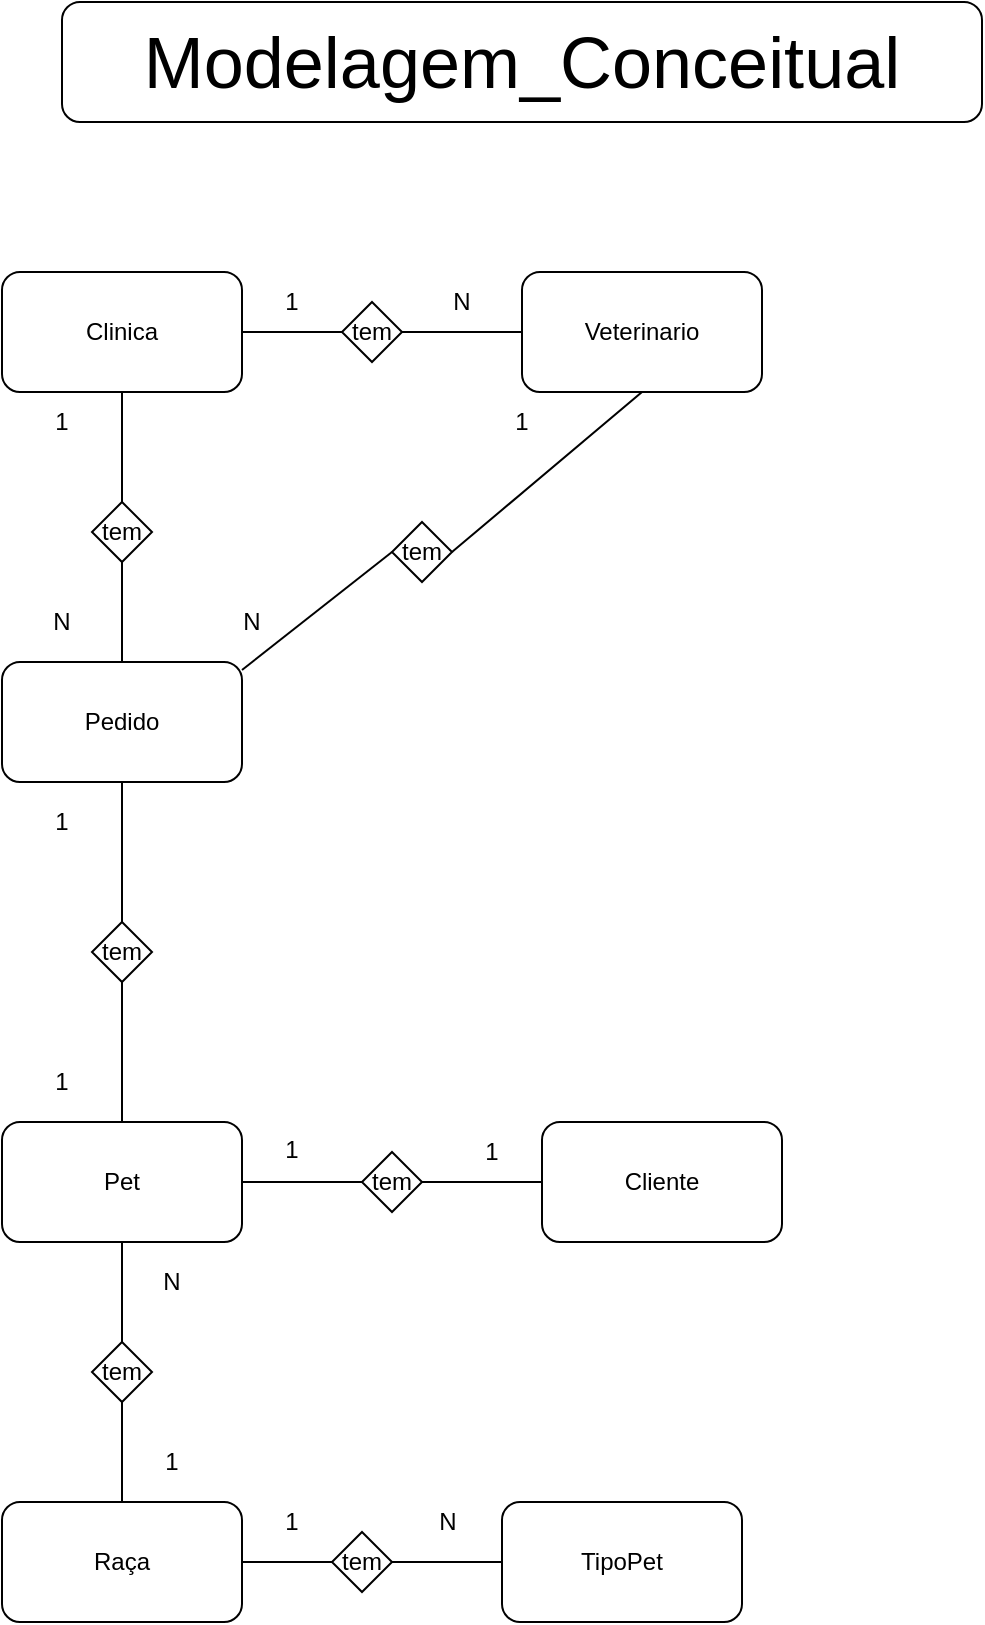 <mxfile version="11.0.7" type="device"><diagram id="msakjokLFXCM3EdJgNGU" name="Page-1"><mxGraphModel dx="1525" dy="655" grid="1" gridSize="10" guides="1" tooltips="1" connect="1" arrows="1" fold="1" page="1" pageScale="1" pageWidth="827" pageHeight="1169" math="0" shadow="0"><root><mxCell id="0"/><mxCell id="1" parent="0"/><mxCell id="K-KlmSnST6W65XRva8_t-2" value="&lt;font style=&quot;font-size: 36px&quot;&gt;Modelagem_Conceitual&lt;/font&gt;" style="rounded=1;whiteSpace=wrap;html=1;" vertex="1" parent="1"><mxGeometry x="-140" y="20" width="460" height="60" as="geometry"/></mxCell><mxCell id="K-KlmSnST6W65XRva8_t-4" value="Clinica" style="rounded=1;whiteSpace=wrap;html=1;" vertex="1" parent="1"><mxGeometry x="-170" y="155" width="120" height="60" as="geometry"/></mxCell><mxCell id="K-KlmSnST6W65XRva8_t-5" value="Veterinario" style="rounded=1;whiteSpace=wrap;html=1;" vertex="1" parent="1"><mxGeometry x="90" y="155" width="120" height="60" as="geometry"/></mxCell><mxCell id="K-KlmSnST6W65XRva8_t-6" value="tem" style="rhombus;whiteSpace=wrap;html=1;" vertex="1" parent="1"><mxGeometry y="170" width="30" height="30" as="geometry"/></mxCell><mxCell id="K-KlmSnST6W65XRva8_t-7" value="" style="endArrow=none;html=1;entryX=0;entryY=0.5;entryDx=0;entryDy=0;exitX=1;exitY=0.5;exitDx=0;exitDy=0;" edge="1" parent="1" source="K-KlmSnST6W65XRva8_t-4" target="K-KlmSnST6W65XRva8_t-6"><mxGeometry width="50" height="50" relative="1" as="geometry"><mxPoint x="-170" y="290" as="sourcePoint"/><mxPoint x="-120" y="240" as="targetPoint"/></mxGeometry></mxCell><mxCell id="K-KlmSnST6W65XRva8_t-8" value="" style="endArrow=none;html=1;entryX=0;entryY=0.5;entryDx=0;entryDy=0;exitX=1;exitY=0.5;exitDx=0;exitDy=0;" edge="1" parent="1" source="K-KlmSnST6W65XRva8_t-6" target="K-KlmSnST6W65XRva8_t-5"><mxGeometry width="50" height="50" relative="1" as="geometry"><mxPoint x="-170" y="290" as="sourcePoint"/><mxPoint x="-120" y="240" as="targetPoint"/></mxGeometry></mxCell><mxCell id="K-KlmSnST6W65XRva8_t-9" value="N" style="text;html=1;strokeColor=none;fillColor=none;align=center;verticalAlign=middle;whiteSpace=wrap;rounded=0;" vertex="1" parent="1"><mxGeometry x="40" y="160" width="40" height="20" as="geometry"/></mxCell><mxCell id="K-KlmSnST6W65XRva8_t-10" value="1" style="text;html=1;strokeColor=none;fillColor=none;align=center;verticalAlign=middle;whiteSpace=wrap;rounded=0;" vertex="1" parent="1"><mxGeometry x="-45" y="160" width="40" height="20" as="geometry"/></mxCell><mxCell id="K-KlmSnST6W65XRva8_t-11" value="Pedido" style="rounded=1;whiteSpace=wrap;html=1;" vertex="1" parent="1"><mxGeometry x="-170" y="350" width="120" height="60" as="geometry"/></mxCell><mxCell id="K-KlmSnST6W65XRva8_t-15" value="tem" style="rhombus;whiteSpace=wrap;html=1;" vertex="1" parent="1"><mxGeometry x="-125" y="270" width="30" height="30" as="geometry"/></mxCell><mxCell id="K-KlmSnST6W65XRva8_t-16" value="" style="endArrow=none;html=1;entryX=0.5;entryY=1;entryDx=0;entryDy=0;exitX=0.5;exitY=0;exitDx=0;exitDy=0;" edge="1" parent="1" source="K-KlmSnST6W65XRva8_t-15" target="K-KlmSnST6W65XRva8_t-4"><mxGeometry width="50" height="50" relative="1" as="geometry"><mxPoint x="-170" y="480" as="sourcePoint"/><mxPoint x="-120" y="430" as="targetPoint"/></mxGeometry></mxCell><mxCell id="K-KlmSnST6W65XRva8_t-17" value="" style="endArrow=none;html=1;entryX=0.5;entryY=1;entryDx=0;entryDy=0;exitX=0.5;exitY=0;exitDx=0;exitDy=0;" edge="1" parent="1" source="K-KlmSnST6W65XRva8_t-11" target="K-KlmSnST6W65XRva8_t-15"><mxGeometry width="50" height="50" relative="1" as="geometry"><mxPoint x="-170" y="480" as="sourcePoint"/><mxPoint x="-120" y="430" as="targetPoint"/></mxGeometry></mxCell><mxCell id="K-KlmSnST6W65XRva8_t-19" value="1" style="text;html=1;strokeColor=none;fillColor=none;align=center;verticalAlign=middle;whiteSpace=wrap;rounded=0;" vertex="1" parent="1"><mxGeometry x="-160" y="220" width="40" height="20" as="geometry"/></mxCell><mxCell id="K-KlmSnST6W65XRva8_t-20" value="N" style="text;html=1;strokeColor=none;fillColor=none;align=center;verticalAlign=middle;whiteSpace=wrap;rounded=0;" vertex="1" parent="1"><mxGeometry x="-160" y="320" width="40" height="20" as="geometry"/></mxCell><mxCell id="K-KlmSnST6W65XRva8_t-21" value="tem" style="rhombus;whiteSpace=wrap;html=1;" vertex="1" parent="1"><mxGeometry x="25" y="280" width="30" height="30" as="geometry"/></mxCell><mxCell id="K-KlmSnST6W65XRva8_t-22" value="" style="endArrow=none;html=1;exitX=1;exitY=0.067;exitDx=0;exitDy=0;exitPerimeter=0;entryX=0;entryY=0.5;entryDx=0;entryDy=0;" edge="1" parent="1" source="K-KlmSnST6W65XRva8_t-11" target="K-KlmSnST6W65XRva8_t-21"><mxGeometry width="50" height="50" relative="1" as="geometry"><mxPoint x="-170" y="480" as="sourcePoint"/><mxPoint x="20" y="295" as="targetPoint"/></mxGeometry></mxCell><mxCell id="K-KlmSnST6W65XRva8_t-23" value="" style="endArrow=none;html=1;entryX=0.5;entryY=1;entryDx=0;entryDy=0;exitX=1;exitY=0.5;exitDx=0;exitDy=0;" edge="1" parent="1" source="K-KlmSnST6W65XRva8_t-21" target="K-KlmSnST6W65XRva8_t-5"><mxGeometry width="50" height="50" relative="1" as="geometry"><mxPoint x="50" y="295" as="sourcePoint"/><mxPoint x="-120" y="430" as="targetPoint"/></mxGeometry></mxCell><mxCell id="K-KlmSnST6W65XRva8_t-24" value="N" style="text;html=1;strokeColor=none;fillColor=none;align=center;verticalAlign=middle;whiteSpace=wrap;rounded=0;" vertex="1" parent="1"><mxGeometry x="-65" y="320" width="40" height="20" as="geometry"/></mxCell><mxCell id="K-KlmSnST6W65XRva8_t-25" value="1" style="text;html=1;strokeColor=none;fillColor=none;align=center;verticalAlign=middle;whiteSpace=wrap;rounded=0;" vertex="1" parent="1"><mxGeometry x="70" y="220" width="40" height="20" as="geometry"/></mxCell><mxCell id="K-KlmSnST6W65XRva8_t-26" value="Pet" style="rounded=1;whiteSpace=wrap;html=1;" vertex="1" parent="1"><mxGeometry x="-170" y="580" width="120" height="60" as="geometry"/></mxCell><mxCell id="K-KlmSnST6W65XRva8_t-27" value="tem" style="rhombus;whiteSpace=wrap;html=1;" vertex="1" parent="1"><mxGeometry x="-125" y="480" width="30" height="30" as="geometry"/></mxCell><mxCell id="K-KlmSnST6W65XRva8_t-28" value="" style="endArrow=none;html=1;entryX=0.5;entryY=1;entryDx=0;entryDy=0;exitX=0.5;exitY=0;exitDx=0;exitDy=0;" edge="1" parent="1" source="K-KlmSnST6W65XRva8_t-27" target="K-KlmSnST6W65XRva8_t-11"><mxGeometry width="50" height="50" relative="1" as="geometry"><mxPoint x="-180" y="690" as="sourcePoint"/><mxPoint x="-130" y="640" as="targetPoint"/></mxGeometry></mxCell><mxCell id="K-KlmSnST6W65XRva8_t-29" value="" style="endArrow=none;html=1;entryX=0.5;entryY=1;entryDx=0;entryDy=0;exitX=0.5;exitY=0;exitDx=0;exitDy=0;" edge="1" parent="1" source="K-KlmSnST6W65XRva8_t-26" target="K-KlmSnST6W65XRva8_t-27"><mxGeometry width="50" height="50" relative="1" as="geometry"><mxPoint x="-180" y="690" as="sourcePoint"/><mxPoint x="-130" y="640" as="targetPoint"/></mxGeometry></mxCell><mxCell id="K-KlmSnST6W65XRva8_t-30" value="1" style="text;html=1;strokeColor=none;fillColor=none;align=center;verticalAlign=middle;whiteSpace=wrap;rounded=0;" vertex="1" parent="1"><mxGeometry x="-160" y="420" width="40" height="20" as="geometry"/></mxCell><mxCell id="K-KlmSnST6W65XRva8_t-31" value="1" style="text;html=1;strokeColor=none;fillColor=none;align=center;verticalAlign=middle;whiteSpace=wrap;rounded=0;" vertex="1" parent="1"><mxGeometry x="-160" y="550" width="40" height="20" as="geometry"/></mxCell><mxCell id="K-KlmSnST6W65XRva8_t-32" value="Cliente" style="rounded=1;whiteSpace=wrap;html=1;" vertex="1" parent="1"><mxGeometry x="100" y="580" width="120" height="60" as="geometry"/></mxCell><mxCell id="K-KlmSnST6W65XRva8_t-33" value="tem" style="rhombus;whiteSpace=wrap;html=1;" vertex="1" parent="1"><mxGeometry x="10" y="595" width="30" height="30" as="geometry"/></mxCell><mxCell id="K-KlmSnST6W65XRva8_t-34" value="" style="endArrow=none;html=1;entryX=0;entryY=0.5;entryDx=0;entryDy=0;exitX=1;exitY=0.5;exitDx=0;exitDy=0;" edge="1" parent="1" source="K-KlmSnST6W65XRva8_t-26" target="K-KlmSnST6W65XRva8_t-33"><mxGeometry width="50" height="50" relative="1" as="geometry"><mxPoint x="-170" y="710" as="sourcePoint"/><mxPoint x="-120" y="660" as="targetPoint"/></mxGeometry></mxCell><mxCell id="K-KlmSnST6W65XRva8_t-35" value="" style="endArrow=none;html=1;entryX=0;entryY=0.5;entryDx=0;entryDy=0;exitX=1;exitY=0.5;exitDx=0;exitDy=0;" edge="1" parent="1" source="K-KlmSnST6W65XRva8_t-33" target="K-KlmSnST6W65XRva8_t-32"><mxGeometry width="50" height="50" relative="1" as="geometry"><mxPoint x="-170" y="710" as="sourcePoint"/><mxPoint x="-120" y="660" as="targetPoint"/></mxGeometry></mxCell><mxCell id="K-KlmSnST6W65XRva8_t-40" value="1" style="text;html=1;strokeColor=none;fillColor=none;align=center;verticalAlign=middle;whiteSpace=wrap;rounded=0;" vertex="1" parent="1"><mxGeometry x="-45" y="584" width="40" height="20" as="geometry"/></mxCell><mxCell id="K-KlmSnST6W65XRva8_t-41" value="1" style="text;html=1;strokeColor=none;fillColor=none;align=center;verticalAlign=middle;whiteSpace=wrap;rounded=0;" vertex="1" parent="1"><mxGeometry x="55" y="585" width="40" height="20" as="geometry"/></mxCell><mxCell id="K-KlmSnST6W65XRva8_t-42" value="Raça" style="rounded=1;whiteSpace=wrap;html=1;" vertex="1" parent="1"><mxGeometry x="-170" y="770" width="120" height="60" as="geometry"/></mxCell><mxCell id="K-KlmSnST6W65XRva8_t-43" value="tem" style="rhombus;whiteSpace=wrap;html=1;" vertex="1" parent="1"><mxGeometry x="-125" y="690" width="30" height="30" as="geometry"/></mxCell><mxCell id="K-KlmSnST6W65XRva8_t-44" value="" style="endArrow=none;html=1;entryX=0.5;entryY=1;entryDx=0;entryDy=0;exitX=0.5;exitY=0;exitDx=0;exitDy=0;" edge="1" parent="1" source="K-KlmSnST6W65XRva8_t-43" target="K-KlmSnST6W65XRva8_t-26"><mxGeometry width="50" height="50" relative="1" as="geometry"><mxPoint x="-170" y="900" as="sourcePoint"/><mxPoint x="-120" y="850" as="targetPoint"/></mxGeometry></mxCell><mxCell id="K-KlmSnST6W65XRva8_t-45" value="" style="endArrow=none;html=1;entryX=0.5;entryY=1;entryDx=0;entryDy=0;exitX=0.5;exitY=0;exitDx=0;exitDy=0;" edge="1" parent="1" source="K-KlmSnST6W65XRva8_t-42" target="K-KlmSnST6W65XRva8_t-43"><mxGeometry width="50" height="50" relative="1" as="geometry"><mxPoint x="-170" y="900" as="sourcePoint"/><mxPoint x="-120" y="850" as="targetPoint"/></mxGeometry></mxCell><mxCell id="K-KlmSnST6W65XRva8_t-46" value="1" style="text;html=1;strokeColor=none;fillColor=none;align=center;verticalAlign=middle;whiteSpace=wrap;rounded=0;" vertex="1" parent="1"><mxGeometry x="-105" y="740" width="40" height="20" as="geometry"/></mxCell><mxCell id="K-KlmSnST6W65XRva8_t-47" value="N" style="text;html=1;strokeColor=none;fillColor=none;align=center;verticalAlign=middle;whiteSpace=wrap;rounded=0;" vertex="1" parent="1"><mxGeometry x="-105" y="650" width="40" height="20" as="geometry"/></mxCell><mxCell id="K-KlmSnST6W65XRva8_t-48" value="TipoPet" style="rounded=1;whiteSpace=wrap;html=1;" vertex="1" parent="1"><mxGeometry x="80" y="770" width="120" height="60" as="geometry"/></mxCell><mxCell id="K-KlmSnST6W65XRva8_t-49" value="tem" style="rhombus;whiteSpace=wrap;html=1;" vertex="1" parent="1"><mxGeometry x="-5" y="785" width="30" height="30" as="geometry"/></mxCell><mxCell id="K-KlmSnST6W65XRva8_t-50" value="" style="endArrow=none;html=1;entryX=0;entryY=0.5;entryDx=0;entryDy=0;exitX=1;exitY=0.5;exitDx=0;exitDy=0;" edge="1" parent="1" source="K-KlmSnST6W65XRva8_t-42" target="K-KlmSnST6W65XRva8_t-49"><mxGeometry width="50" height="50" relative="1" as="geometry"><mxPoint x="-170" y="900" as="sourcePoint"/><mxPoint x="-120" y="850" as="targetPoint"/></mxGeometry></mxCell><mxCell id="K-KlmSnST6W65XRva8_t-51" value="" style="endArrow=none;html=1;entryX=0;entryY=0.5;entryDx=0;entryDy=0;exitX=1;exitY=0.5;exitDx=0;exitDy=0;" edge="1" parent="1" source="K-KlmSnST6W65XRva8_t-49" target="K-KlmSnST6W65XRva8_t-48"><mxGeometry width="50" height="50" relative="1" as="geometry"><mxPoint x="-170" y="900" as="sourcePoint"/><mxPoint x="-120" y="850" as="targetPoint"/></mxGeometry></mxCell><mxCell id="K-KlmSnST6W65XRva8_t-52" value="N" style="text;html=1;strokeColor=none;fillColor=none;align=center;verticalAlign=middle;whiteSpace=wrap;rounded=0;" vertex="1" parent="1"><mxGeometry x="32.5" y="770" width="40" height="20" as="geometry"/></mxCell><mxCell id="K-KlmSnST6W65XRva8_t-53" value="1" style="text;html=1;strokeColor=none;fillColor=none;align=center;verticalAlign=middle;whiteSpace=wrap;rounded=0;" vertex="1" parent="1"><mxGeometry x="-45" y="770" width="40" height="20" as="geometry"/></mxCell></root></mxGraphModel></diagram><diagram id="LY_jpZV77pRwkITL4rpn" name="Page-2"><mxGraphModel dx="1674" dy="796" grid="1" gridSize="10" guides="1" tooltips="1" connect="1" arrows="1" fold="1" page="1" pageScale="1" pageWidth="827" pageHeight="1169" math="0" shadow="0"><root><mxCell id="iKxvsS5sN6qhoklYNSQN-0"/><mxCell id="iKxvsS5sN6qhoklYNSQN-1" parent="iKxvsS5sN6qhoklYNSQN-0"/><mxCell id="iKxvsS5sN6qhoklYNSQN-2" value="&lt;font style=&quot;font-size: 36px&quot;&gt;Modelagem_Lógico&lt;/font&gt;" style="rounded=1;whiteSpace=wrap;html=1;" vertex="1" parent="iKxvsS5sN6qhoklYNSQN-1"><mxGeometry x="-47" y="20" width="460" height="60" as="geometry"/></mxCell><mxCell id="iKxvsS5sN6qhoklYNSQN-3" value="Clinica" style="swimlane;fontStyle=0;childLayout=stackLayout;horizontal=1;startSize=26;fillColor=#e0e0e0;horizontalStack=0;resizeParent=1;resizeParentMax=0;resizeLast=0;collapsible=1;marginBottom=0;swimlaneFillColor=#ffffff;align=center;fontSize=14;" vertex="1" parent="iKxvsS5sN6qhoklYNSQN-1"><mxGeometry x="640" y="325" width="160" height="118" as="geometry"/></mxCell><mxCell id="iKxvsS5sN6qhoklYNSQN-4" value="idClinica : int" style="shape=partialRectangle;top=0;left=0;right=0;bottom=1;align=left;verticalAlign=middle;fillColor=none;spacingLeft=34;spacingRight=4;overflow=hidden;rotatable=0;points=[[0,0.5],[1,0.5]];portConstraint=eastwest;dropTarget=0;fontStyle=5;fontSize=12;" vertex="1" parent="iKxvsS5sN6qhoklYNSQN-3"><mxGeometry y="26" width="160" height="30" as="geometry"/></mxCell><mxCell id="iKxvsS5sN6qhoklYNSQN-5" value="PK" style="shape=partialRectangle;top=0;left=0;bottom=0;fillColor=none;align=left;verticalAlign=middle;spacingLeft=4;spacingRight=4;overflow=hidden;rotatable=0;points=[];portConstraint=eastwest;part=1;fontSize=12;" vertex="1" connectable="0" parent="iKxvsS5sN6qhoklYNSQN-4"><mxGeometry width="30" height="30" as="geometry"/></mxCell><mxCell id="iKxvsS5sN6qhoklYNSQN-6" value="Endereço : str" style="shape=partialRectangle;top=0;left=0;right=0;bottom=0;align=left;verticalAlign=top;fillColor=none;spacingLeft=34;spacingRight=4;overflow=hidden;rotatable=0;points=[[0,0.5],[1,0.5]];portConstraint=eastwest;dropTarget=0;fontSize=12;" vertex="1" parent="iKxvsS5sN6qhoklYNSQN-3"><mxGeometry y="56" width="160" height="26" as="geometry"/></mxCell><mxCell id="iKxvsS5sN6qhoklYNSQN-7" value="" style="shape=partialRectangle;top=0;left=0;bottom=0;fillColor=none;align=left;verticalAlign=top;spacingLeft=4;spacingRight=4;overflow=hidden;rotatable=0;points=[];portConstraint=eastwest;part=1;fontSize=12;" vertex="1" connectable="0" parent="iKxvsS5sN6qhoklYNSQN-6"><mxGeometry width="30" height="26" as="geometry"/></mxCell><mxCell id="iKxvsS5sN6qhoklYNSQN-8" value="nome : str" style="shape=partialRectangle;top=0;left=0;right=0;bottom=0;align=left;verticalAlign=top;fillColor=none;spacingLeft=34;spacingRight=4;overflow=hidden;rotatable=0;points=[[0,0.5],[1,0.5]];portConstraint=eastwest;dropTarget=0;fontSize=12;" vertex="1" parent="iKxvsS5sN6qhoklYNSQN-3"><mxGeometry y="82" width="160" height="26" as="geometry"/></mxCell><mxCell id="iKxvsS5sN6qhoklYNSQN-9" value="" style="shape=partialRectangle;top=0;left=0;bottom=0;fillColor=none;align=left;verticalAlign=top;spacingLeft=4;spacingRight=4;overflow=hidden;rotatable=0;points=[];portConstraint=eastwest;part=1;fontSize=12;" vertex="1" connectable="0" parent="iKxvsS5sN6qhoklYNSQN-8"><mxGeometry width="30" height="26" as="geometry"/></mxCell><mxCell id="iKxvsS5sN6qhoklYNSQN-12" value="" style="shape=partialRectangle;top=0;left=0;right=0;bottom=0;align=left;verticalAlign=top;fillColor=none;spacingLeft=34;spacingRight=4;overflow=hidden;rotatable=0;points=[[0,0.5],[1,0.5]];portConstraint=eastwest;dropTarget=0;fontSize=12;" vertex="1" parent="iKxvsS5sN6qhoklYNSQN-3"><mxGeometry y="108" width="160" height="10" as="geometry"/></mxCell><mxCell id="iKxvsS5sN6qhoklYNSQN-13" value="" style="shape=partialRectangle;top=0;left=0;bottom=0;fillColor=none;align=left;verticalAlign=top;spacingLeft=4;spacingRight=4;overflow=hidden;rotatable=0;points=[];portConstraint=eastwest;part=1;fontSize=12;" vertex="1" connectable="0" parent="iKxvsS5sN6qhoklYNSQN-12"><mxGeometry width="30" height="10" as="geometry"/></mxCell><mxCell id="iKxvsS5sN6qhoklYNSQN-14" value="Pet" style="swimlane;fontStyle=0;childLayout=stackLayout;horizontal=1;startSize=26;fillColor=#e0e0e0;horizontalStack=0;resizeParent=1;resizeParentMax=0;resizeLast=0;collapsible=1;marginBottom=0;swimlaneFillColor=#ffffff;align=center;fontSize=14;" vertex="1" parent="iKxvsS5sN6qhoklYNSQN-1"><mxGeometry x="180" y="165" width="160" height="160" as="geometry"/></mxCell><mxCell id="iKxvsS5sN6qhoklYNSQN-15" value="idPet : int" style="shape=partialRectangle;top=0;left=0;right=0;bottom=1;align=left;verticalAlign=middle;fillColor=none;spacingLeft=34;spacingRight=4;overflow=hidden;rotatable=0;points=[[0,0.5],[1,0.5]];portConstraint=eastwest;dropTarget=0;fontStyle=5;fontSize=12;" vertex="1" parent="iKxvsS5sN6qhoklYNSQN-14"><mxGeometry y="26" width="160" height="30" as="geometry"/></mxCell><mxCell id="iKxvsS5sN6qhoklYNSQN-16" value="PK" style="shape=partialRectangle;top=0;left=0;bottom=0;fillColor=none;align=left;verticalAlign=middle;spacingLeft=4;spacingRight=4;overflow=hidden;rotatable=0;points=[];portConstraint=eastwest;part=1;fontSize=12;" vertex="1" connectable="0" parent="iKxvsS5sN6qhoklYNSQN-15"><mxGeometry width="30" height="30" as="geometry"/></mxCell><mxCell id="iKxvsS5sN6qhoklYNSQN-17" value="idRaça : int" style="shape=partialRectangle;top=0;left=0;right=0;bottom=0;align=left;verticalAlign=top;fillColor=none;spacingLeft=34;spacingRight=4;overflow=hidden;rotatable=0;points=[[0,0.5],[1,0.5]];portConstraint=eastwest;dropTarget=0;fontSize=12;" vertex="1" parent="iKxvsS5sN6qhoklYNSQN-14"><mxGeometry y="56" width="160" height="26" as="geometry"/></mxCell><mxCell id="iKxvsS5sN6qhoklYNSQN-18" value="FK" style="shape=partialRectangle;top=0;left=0;bottom=0;fillColor=none;align=left;verticalAlign=top;spacingLeft=4;spacingRight=4;overflow=hidden;rotatable=0;points=[];portConstraint=eastwest;part=1;fontSize=12;" vertex="1" connectable="0" parent="iKxvsS5sN6qhoklYNSQN-17"><mxGeometry width="30" height="26" as="geometry"/></mxCell><mxCell id="iKxvsS5sN6qhoklYNSQN-19" value="idCliente : int" style="shape=partialRectangle;top=0;left=0;right=0;bottom=0;align=left;verticalAlign=top;fillColor=none;spacingLeft=34;spacingRight=4;overflow=hidden;rotatable=0;points=[[0,0.5],[1,0.5]];portConstraint=eastwest;dropTarget=0;fontSize=12;" vertex="1" parent="iKxvsS5sN6qhoklYNSQN-14"><mxGeometry y="82" width="160" height="26" as="geometry"/></mxCell><mxCell id="iKxvsS5sN6qhoklYNSQN-20" value="FK" style="shape=partialRectangle;top=0;left=0;bottom=0;fillColor=none;align=left;verticalAlign=top;spacingLeft=4;spacingRight=4;overflow=hidden;rotatable=0;points=[];portConstraint=eastwest;part=1;fontSize=12;" vertex="1" connectable="0" parent="iKxvsS5sN6qhoklYNSQN-19"><mxGeometry width="30" height="26" as="geometry"/></mxCell><mxCell id="iKxvsS5sN6qhoklYNSQN-21" value="nome : str" style="shape=partialRectangle;top=0;left=0;right=0;bottom=0;align=left;verticalAlign=top;fillColor=none;spacingLeft=34;spacingRight=4;overflow=hidden;rotatable=0;points=[[0,0.5],[1,0.5]];portConstraint=eastwest;dropTarget=0;fontSize=12;" vertex="1" parent="iKxvsS5sN6qhoklYNSQN-14"><mxGeometry y="108" width="160" height="26" as="geometry"/></mxCell><mxCell id="iKxvsS5sN6qhoklYNSQN-22" value="" style="shape=partialRectangle;top=0;left=0;bottom=0;fillColor=none;align=left;verticalAlign=top;spacingLeft=4;spacingRight=4;overflow=hidden;rotatable=0;points=[];portConstraint=eastwest;part=1;fontSize=12;" vertex="1" connectable="0" parent="iKxvsS5sN6qhoklYNSQN-21"><mxGeometry width="30" height="26" as="geometry"/></mxCell><mxCell id="iKxvsS5sN6qhoklYNSQN-25" value="dataNascimento : date" style="shape=partialRectangle;top=0;left=0;right=0;bottom=0;align=left;verticalAlign=top;fillColor=none;spacingLeft=34;spacingRight=4;overflow=hidden;rotatable=0;points=[[0,0.5],[1,0.5]];portConstraint=eastwest;dropTarget=0;fontSize=12;" vertex="1" parent="iKxvsS5sN6qhoklYNSQN-14"><mxGeometry y="134" width="160" height="26" as="geometry"/></mxCell><mxCell id="iKxvsS5sN6qhoklYNSQN-26" value="" style="shape=partialRectangle;top=0;left=0;bottom=0;fillColor=none;align=left;verticalAlign=top;spacingLeft=4;spacingRight=4;overflow=hidden;rotatable=0;points=[];portConstraint=eastwest;part=1;fontSize=12;" vertex="1" connectable="0" parent="iKxvsS5sN6qhoklYNSQN-25"><mxGeometry width="30" height="26" as="geometry"/></mxCell><mxCell id="iKxvsS5sN6qhoklYNSQN-42" value="tipoPet" style="swimlane;fontStyle=0;childLayout=stackLayout;horizontal=1;startSize=26;fillColor=#e0e0e0;horizontalStack=0;resizeParent=1;resizeParentMax=0;resizeLast=0;collapsible=1;marginBottom=0;swimlaneFillColor=#ffffff;align=center;fontSize=14;" vertex="1" parent="iKxvsS5sN6qhoklYNSQN-1"><mxGeometry x="-1" y="561" width="160" height="92" as="geometry"/></mxCell><mxCell id="iKxvsS5sN6qhoklYNSQN-43" value="idTipoPet : int" style="shape=partialRectangle;top=0;left=0;right=0;bottom=1;align=left;verticalAlign=middle;fillColor=none;spacingLeft=34;spacingRight=4;overflow=hidden;rotatable=0;points=[[0,0.5],[1,0.5]];portConstraint=eastwest;dropTarget=0;fontStyle=5;fontSize=12;" vertex="1" parent="iKxvsS5sN6qhoklYNSQN-42"><mxGeometry y="26" width="160" height="30" as="geometry"/></mxCell><mxCell id="iKxvsS5sN6qhoklYNSQN-44" value="PK" style="shape=partialRectangle;top=0;left=0;bottom=0;fillColor=none;align=left;verticalAlign=middle;spacingLeft=4;spacingRight=4;overflow=hidden;rotatable=0;points=[];portConstraint=eastwest;part=1;fontSize=12;" vertex="1" connectable="0" parent="iKxvsS5sN6qhoklYNSQN-43"><mxGeometry width="30" height="30" as="geometry"/></mxCell><mxCell id="iKxvsS5sN6qhoklYNSQN-45" value="tipoPet : str" style="shape=partialRectangle;top=0;left=0;right=0;bottom=0;align=left;verticalAlign=top;fillColor=none;spacingLeft=34;spacingRight=4;overflow=hidden;rotatable=0;points=[[0,0.5],[1,0.5]];portConstraint=eastwest;dropTarget=0;fontSize=12;" vertex="1" parent="iKxvsS5sN6qhoklYNSQN-42"><mxGeometry y="56" width="160" height="26" as="geometry"/></mxCell><mxCell id="iKxvsS5sN6qhoklYNSQN-46" value="" style="shape=partialRectangle;top=0;left=0;bottom=0;fillColor=none;align=left;verticalAlign=top;spacingLeft=4;spacingRight=4;overflow=hidden;rotatable=0;points=[];portConstraint=eastwest;part=1;fontSize=12;" vertex="1" connectable="0" parent="iKxvsS5sN6qhoklYNSQN-45"><mxGeometry width="30" height="26" as="geometry"/></mxCell><mxCell id="iKxvsS5sN6qhoklYNSQN-51" value="" style="shape=partialRectangle;top=0;left=0;right=0;bottom=0;align=left;verticalAlign=top;fillColor=none;spacingLeft=34;spacingRight=4;overflow=hidden;rotatable=0;points=[[0,0.5],[1,0.5]];portConstraint=eastwest;dropTarget=0;fontSize=12;" vertex="1" parent="iKxvsS5sN6qhoklYNSQN-42"><mxGeometry y="82" width="160" height="10" as="geometry"/></mxCell><mxCell id="iKxvsS5sN6qhoklYNSQN-52" value="" style="shape=partialRectangle;top=0;left=0;bottom=0;fillColor=none;align=left;verticalAlign=top;spacingLeft=4;spacingRight=4;overflow=hidden;rotatable=0;points=[];portConstraint=eastwest;part=1;fontSize=12;" vertex="1" connectable="0" parent="iKxvsS5sN6qhoklYNSQN-51"><mxGeometry width="30" height="10" as="geometry"/></mxCell><mxCell id="G1aSbSWMhD-4onddrqt2-0" value="Raça" style="swimlane;fontStyle=0;childLayout=stackLayout;horizontal=1;startSize=26;fillColor=#e0e0e0;horizontalStack=0;resizeParent=1;resizeParentMax=0;resizeLast=0;collapsible=1;marginBottom=0;swimlaneFillColor=#ffffff;align=center;fontSize=14;" vertex="1" parent="iKxvsS5sN6qhoklYNSQN-1"><mxGeometry x="-60" y="124" width="160" height="118" as="geometry"/></mxCell><mxCell id="G1aSbSWMhD-4onddrqt2-1" value="idRaça : int" style="shape=partialRectangle;top=0;left=0;right=0;bottom=1;align=left;verticalAlign=middle;fillColor=none;spacingLeft=34;spacingRight=4;overflow=hidden;rotatable=0;points=[[0,0.5],[1,0.5]];portConstraint=eastwest;dropTarget=0;fontStyle=5;fontSize=12;" vertex="1" parent="G1aSbSWMhD-4onddrqt2-0"><mxGeometry y="26" width="160" height="30" as="geometry"/></mxCell><mxCell id="G1aSbSWMhD-4onddrqt2-2" value="PK" style="shape=partialRectangle;top=0;left=0;bottom=0;fillColor=none;align=left;verticalAlign=middle;spacingLeft=4;spacingRight=4;overflow=hidden;rotatable=0;points=[];portConstraint=eastwest;part=1;fontSize=12;" vertex="1" connectable="0" parent="G1aSbSWMhD-4onddrqt2-1"><mxGeometry width="30" height="30" as="geometry"/></mxCell><mxCell id="G1aSbSWMhD-4onddrqt2-3" value="nome : str" style="shape=partialRectangle;top=0;left=0;right=0;bottom=0;align=left;verticalAlign=top;fillColor=none;spacingLeft=34;spacingRight=4;overflow=hidden;rotatable=0;points=[[0,0.5],[1,0.5]];portConstraint=eastwest;dropTarget=0;fontSize=12;" vertex="1" parent="G1aSbSWMhD-4onddrqt2-0"><mxGeometry y="56" width="160" height="26" as="geometry"/></mxCell><mxCell id="G1aSbSWMhD-4onddrqt2-4" value="" style="shape=partialRectangle;top=0;left=0;bottom=0;fillColor=none;align=left;verticalAlign=top;spacingLeft=4;spacingRight=4;overflow=hidden;rotatable=0;points=[];portConstraint=eastwest;part=1;fontSize=12;" vertex="1" connectable="0" parent="G1aSbSWMhD-4onddrqt2-3"><mxGeometry width="30" height="26" as="geometry"/></mxCell><mxCell id="G1aSbSWMhD-4onddrqt2-5" value="IdTipoPet : int" style="shape=partialRectangle;top=0;left=0;right=0;bottom=0;align=left;verticalAlign=top;fillColor=none;spacingLeft=34;spacingRight=4;overflow=hidden;rotatable=0;points=[[0,0.5],[1,0.5]];portConstraint=eastwest;dropTarget=0;fontSize=12;" vertex="1" parent="G1aSbSWMhD-4onddrqt2-0"><mxGeometry y="82" width="160" height="26" as="geometry"/></mxCell><mxCell id="G1aSbSWMhD-4onddrqt2-6" value="FK" style="shape=partialRectangle;top=0;left=0;bottom=0;fillColor=none;align=left;verticalAlign=top;spacingLeft=4;spacingRight=4;overflow=hidden;rotatable=0;points=[];portConstraint=eastwest;part=1;fontSize=12;" vertex="1" connectable="0" parent="G1aSbSWMhD-4onddrqt2-5"><mxGeometry width="30" height="26" as="geometry"/></mxCell><mxCell id="G1aSbSWMhD-4onddrqt2-9" value="" style="shape=partialRectangle;top=0;left=0;right=0;bottom=0;align=left;verticalAlign=top;fillColor=none;spacingLeft=34;spacingRight=4;overflow=hidden;rotatable=0;points=[[0,0.5],[1,0.5]];portConstraint=eastwest;dropTarget=0;fontSize=12;" vertex="1" parent="G1aSbSWMhD-4onddrqt2-0"><mxGeometry y="108" width="160" height="10" as="geometry"/></mxCell><mxCell id="G1aSbSWMhD-4onddrqt2-10" value="" style="shape=partialRectangle;top=0;left=0;bottom=0;fillColor=none;align=left;verticalAlign=top;spacingLeft=4;spacingRight=4;overflow=hidden;rotatable=0;points=[];portConstraint=eastwest;part=1;fontSize=12;" vertex="1" connectable="0" parent="G1aSbSWMhD-4onddrqt2-9"><mxGeometry width="30" height="10" as="geometry"/></mxCell><mxCell id="anx6Ybvmob8gsgEajle1-0" value="" style="edgeStyle=entityRelationEdgeStyle;fontSize=12;html=1;endArrow=ERoneToMany;exitX=1;exitY=0.5;exitDx=0;exitDy=0;entryX=0;entryY=0.5;entryDx=0;entryDy=0;" edge="1" parent="iKxvsS5sN6qhoklYNSQN-1" source="G1aSbSWMhD-4onddrqt2-5" target="iKxvsS5sN6qhoklYNSQN-43"><mxGeometry width="100" height="100" relative="1" as="geometry"><mxPoint x="-50" y="520" as="sourcePoint"/><mxPoint x="50" y="420" as="targetPoint"/></mxGeometry></mxCell><mxCell id="eOd7KjFFPFlKLtjEiDD--0" value="" style="edgeStyle=entityRelationEdgeStyle;fontSize=12;html=1;endArrow=ERoneToMany;entryX=0;entryY=0.5;entryDx=0;entryDy=0;exitX=1;exitY=0.5;exitDx=0;exitDy=0;" edge="1" parent="iKxvsS5sN6qhoklYNSQN-1" source="G1aSbSWMhD-4onddrqt2-1" target="iKxvsS5sN6qhoklYNSQN-17"><mxGeometry width="100" height="100" relative="1" as="geometry"><mxPoint x="-50" y="640" as="sourcePoint"/><mxPoint x="50" y="540" as="targetPoint"/></mxGeometry></mxCell><mxCell id="ko7Lu__XpXwXb14svriU-0" value="Cliente" style="swimlane;fontStyle=0;childLayout=stackLayout;horizontal=1;startSize=26;fillColor=#e0e0e0;horizontalStack=0;resizeParent=1;resizeParentMax=0;resizeLast=0;collapsible=1;marginBottom=0;swimlaneFillColor=#ffffff;align=center;fontSize=14;" vertex="1" parent="iKxvsS5sN6qhoklYNSQN-1"><mxGeometry x="440" y="312" width="160" height="92" as="geometry"/></mxCell><mxCell id="ko7Lu__XpXwXb14svriU-1" value="idCliente : int" style="shape=partialRectangle;top=0;left=0;right=0;bottom=1;align=left;verticalAlign=middle;fillColor=none;spacingLeft=34;spacingRight=4;overflow=hidden;rotatable=0;points=[[0,0.5],[1,0.5]];portConstraint=eastwest;dropTarget=0;fontStyle=5;fontSize=12;" vertex="1" parent="ko7Lu__XpXwXb14svriU-0"><mxGeometry y="26" width="160" height="30" as="geometry"/></mxCell><mxCell id="ko7Lu__XpXwXb14svriU-2" value="PK" style="shape=partialRectangle;top=0;left=0;bottom=0;fillColor=none;align=left;verticalAlign=middle;spacingLeft=4;spacingRight=4;overflow=hidden;rotatable=0;points=[];portConstraint=eastwest;part=1;fontSize=12;" vertex="1" connectable="0" parent="ko7Lu__XpXwXb14svriU-1"><mxGeometry width="30" height="30" as="geometry"/></mxCell><mxCell id="ko7Lu__XpXwXb14svriU-3" value="nome : str" style="shape=partialRectangle;top=0;left=0;right=0;bottom=0;align=left;verticalAlign=top;fillColor=none;spacingLeft=34;spacingRight=4;overflow=hidden;rotatable=0;points=[[0,0.5],[1,0.5]];portConstraint=eastwest;dropTarget=0;fontSize=12;" vertex="1" parent="ko7Lu__XpXwXb14svriU-0"><mxGeometry y="56" width="160" height="26" as="geometry"/></mxCell><mxCell id="ko7Lu__XpXwXb14svriU-4" value="" style="shape=partialRectangle;top=0;left=0;bottom=0;fillColor=none;align=left;verticalAlign=top;spacingLeft=4;spacingRight=4;overflow=hidden;rotatable=0;points=[];portConstraint=eastwest;part=1;fontSize=12;" vertex="1" connectable="0" parent="ko7Lu__XpXwXb14svriU-3"><mxGeometry width="30" height="26" as="geometry"/></mxCell><mxCell id="ko7Lu__XpXwXb14svriU-9" value="" style="shape=partialRectangle;top=0;left=0;right=0;bottom=0;align=left;verticalAlign=top;fillColor=none;spacingLeft=34;spacingRight=4;overflow=hidden;rotatable=0;points=[[0,0.5],[1,0.5]];portConstraint=eastwest;dropTarget=0;fontSize=12;" vertex="1" parent="ko7Lu__XpXwXb14svriU-0"><mxGeometry y="82" width="160" height="10" as="geometry"/></mxCell><mxCell id="ko7Lu__XpXwXb14svriU-10" value="" style="shape=partialRectangle;top=0;left=0;bottom=0;fillColor=none;align=left;verticalAlign=top;spacingLeft=4;spacingRight=4;overflow=hidden;rotatable=0;points=[];portConstraint=eastwest;part=1;fontSize=12;" vertex="1" connectable="0" parent="ko7Lu__XpXwXb14svriU-9"><mxGeometry width="30" height="10" as="geometry"/></mxCell><mxCell id="KZV02iN0LggEXgrJlufB-0" value="" style="edgeStyle=entityRelationEdgeStyle;fontSize=12;html=1;endArrow=ERmandOne;startArrow=ERmandOne;entryX=0;entryY=0.5;entryDx=0;entryDy=0;exitX=1;exitY=0.5;exitDx=0;exitDy=0;" edge="1" parent="iKxvsS5sN6qhoklYNSQN-1" source="iKxvsS5sN6qhoklYNSQN-19" target="ko7Lu__XpXwXb14svriU-1"><mxGeometry width="100" height="100" relative="1" as="geometry"><mxPoint x="220" y="360" as="sourcePoint"/><mxPoint x="270" y="410" as="targetPoint"/></mxGeometry></mxCell><mxCell id="OaZPITAqJCspsxSk9iSa-0" value="Pedido" style="swimlane;fontStyle=0;childLayout=stackLayout;horizontal=1;startSize=26;fillColor=#e0e0e0;horizontalStack=0;resizeParent=1;resizeParentMax=0;resizeLast=0;collapsible=1;marginBottom=0;swimlaneFillColor=#ffffff;align=center;fontSize=14;" vertex="1" parent="iKxvsS5sN6qhoklYNSQN-1"><mxGeometry x="440" y="123" width="160" height="134" as="geometry"/></mxCell><mxCell id="OaZPITAqJCspsxSk9iSa-1" value="idPedido : int" style="shape=partialRectangle;top=0;left=0;right=0;bottom=1;align=left;verticalAlign=middle;fillColor=none;spacingLeft=34;spacingRight=4;overflow=hidden;rotatable=0;points=[[0,0.5],[1,0.5]];portConstraint=eastwest;dropTarget=0;fontStyle=5;fontSize=12;" vertex="1" parent="OaZPITAqJCspsxSk9iSa-0"><mxGeometry y="26" width="160" height="30" as="geometry"/></mxCell><mxCell id="OaZPITAqJCspsxSk9iSa-2" value="PK" style="shape=partialRectangle;top=0;left=0;bottom=0;fillColor=none;align=left;verticalAlign=middle;spacingLeft=4;spacingRight=4;overflow=hidden;rotatable=0;points=[];portConstraint=eastwest;part=1;fontSize=12;" vertex="1" connectable="0" parent="OaZPITAqJCspsxSk9iSa-1"><mxGeometry width="30" height="30" as="geometry"/></mxCell><mxCell id="OaZPITAqJCspsxSk9iSa-3" value="idClinica  : int" style="shape=partialRectangle;top=0;left=0;right=0;bottom=0;align=left;verticalAlign=top;fillColor=none;spacingLeft=34;spacingRight=4;overflow=hidden;rotatable=0;points=[[0,0.5],[1,0.5]];portConstraint=eastwest;dropTarget=0;fontSize=12;" vertex="1" parent="OaZPITAqJCspsxSk9iSa-0"><mxGeometry y="56" width="160" height="26" as="geometry"/></mxCell><mxCell id="OaZPITAqJCspsxSk9iSa-4" value="FK" style="shape=partialRectangle;top=0;left=0;bottom=0;fillColor=none;align=left;verticalAlign=top;spacingLeft=4;spacingRight=4;overflow=hidden;rotatable=0;points=[];portConstraint=eastwest;part=1;fontSize=12;" vertex="1" connectable="0" parent="OaZPITAqJCspsxSk9iSa-3"><mxGeometry width="30" height="26" as="geometry"/></mxCell><mxCell id="5YISY8baD741QjHtO7cg-2" value="idVeterinario  : int" style="shape=partialRectangle;top=0;left=0;right=0;bottom=0;align=left;verticalAlign=top;fillColor=none;spacingLeft=34;spacingRight=4;overflow=hidden;rotatable=0;points=[[0,0.5],[1,0.5]];portConstraint=eastwest;dropTarget=0;fontSize=12;" vertex="1" parent="OaZPITAqJCspsxSk9iSa-0"><mxGeometry y="82" width="160" height="26" as="geometry"/></mxCell><mxCell id="5YISY8baD741QjHtO7cg-3" value="FK" style="shape=partialRectangle;top=0;left=0;bottom=0;fillColor=none;align=left;verticalAlign=top;spacingLeft=4;spacingRight=4;overflow=hidden;rotatable=0;points=[];portConstraint=eastwest;part=1;fontSize=12;" vertex="1" connectable="0" parent="5YISY8baD741QjHtO7cg-2"><mxGeometry width="30" height="26" as="geometry"/></mxCell><mxCell id="5YISY8baD741QjHtO7cg-0" value="idPet  : int" style="shape=partialRectangle;top=0;left=0;right=0;bottom=0;align=left;verticalAlign=top;fillColor=none;spacingLeft=34;spacingRight=4;overflow=hidden;rotatable=0;points=[[0,0.5],[1,0.5]];portConstraint=eastwest;dropTarget=0;fontSize=12;" vertex="1" parent="OaZPITAqJCspsxSk9iSa-0"><mxGeometry y="108" width="160" height="26" as="geometry"/></mxCell><mxCell id="5YISY8baD741QjHtO7cg-1" value="FK" style="shape=partialRectangle;top=0;left=0;bottom=0;fillColor=none;align=left;verticalAlign=top;spacingLeft=4;spacingRight=4;overflow=hidden;rotatable=0;points=[];portConstraint=eastwest;part=1;fontSize=12;" vertex="1" connectable="0" parent="5YISY8baD741QjHtO7cg-0"><mxGeometry width="30" height="26" as="geometry"/></mxCell><mxCell id="JBs_P9ni_e0yGiG3bXr2-0" value="" style="edgeStyle=entityRelationEdgeStyle;fontSize=12;html=1;endArrow=ERmandOne;startArrow=ERmandOne;entryX=0;entryY=0.5;entryDx=0;entryDy=0;exitX=1;exitY=0.5;exitDx=0;exitDy=0;" edge="1" parent="iKxvsS5sN6qhoklYNSQN-1" source="iKxvsS5sN6qhoklYNSQN-17" target="5YISY8baD741QjHtO7cg-0"><mxGeometry width="100" height="100" relative="1" as="geometry"><mxPoint x="-60" y="770" as="sourcePoint"/><mxPoint x="40" y="670" as="targetPoint"/></mxGeometry></mxCell><mxCell id="QaSypVTjwP5kn5kRQW14-0" value="" style="edgeStyle=entityRelationEdgeStyle;fontSize=12;html=1;endArrow=ERoneToMany;exitX=1;exitY=0.5;exitDx=0;exitDy=0;entryX=0;entryY=0.5;entryDx=0;entryDy=0;" edge="1" parent="iKxvsS5sN6qhoklYNSQN-1" source="iKxvsS5sN6qhoklYNSQN-4" target="OaZPITAqJCspsxSk9iSa-3"><mxGeometry width="100" height="100" relative="1" as="geometry"><mxPoint x="620" y="500" as="sourcePoint"/><mxPoint x="810" y="200" as="targetPoint"/></mxGeometry></mxCell><mxCell id="lHvKRgHmORlm6xC3qnpX-0" value="Veterinario" style="swimlane;fontStyle=0;childLayout=stackLayout;horizontal=1;startSize=26;fillColor=#e0e0e0;horizontalStack=0;resizeParent=1;resizeParentMax=0;resizeLast=0;collapsible=1;marginBottom=0;swimlaneFillColor=#ffffff;align=center;fontSize=14;" vertex="1" parent="iKxvsS5sN6qhoklYNSQN-1"><mxGeometry x="360" y="509" width="160" height="144" as="geometry"/></mxCell><mxCell id="lHvKRgHmORlm6xC3qnpX-1" value="idVeterinario : int" style="shape=partialRectangle;top=0;left=0;right=0;bottom=1;align=left;verticalAlign=middle;fillColor=none;spacingLeft=34;spacingRight=4;overflow=hidden;rotatable=0;points=[[0,0.5],[1,0.5]];portConstraint=eastwest;dropTarget=0;fontStyle=5;fontSize=12;" vertex="1" parent="lHvKRgHmORlm6xC3qnpX-0"><mxGeometry y="26" width="160" height="30" as="geometry"/></mxCell><mxCell id="lHvKRgHmORlm6xC3qnpX-2" value="PK" style="shape=partialRectangle;top=0;left=0;bottom=0;fillColor=none;align=left;verticalAlign=middle;spacingLeft=4;spacingRight=4;overflow=hidden;rotatable=0;points=[];portConstraint=eastwest;part=1;fontSize=12;" vertex="1" connectable="0" parent="lHvKRgHmORlm6xC3qnpX-1"><mxGeometry width="30" height="30" as="geometry"/></mxCell><mxCell id="lHvKRgHmORlm6xC3qnpX-3" value="row 1" style="shape=partialRectangle;top=0;left=0;right=0;bottom=0;align=left;verticalAlign=top;fillColor=none;spacingLeft=34;spacingRight=4;overflow=hidden;rotatable=0;points=[[0,0.5],[1,0.5]];portConstraint=eastwest;dropTarget=0;fontSize=12;" vertex="1" parent="lHvKRgHmORlm6xC3qnpX-0"><mxGeometry y="56" width="160" height="26" as="geometry"/></mxCell><mxCell id="lHvKRgHmORlm6xC3qnpX-4" value="" style="shape=partialRectangle;top=0;left=0;bottom=0;fillColor=none;align=left;verticalAlign=top;spacingLeft=4;spacingRight=4;overflow=hidden;rotatable=0;points=[];portConstraint=eastwest;part=1;fontSize=12;" vertex="1" connectable="0" parent="lHvKRgHmORlm6xC3qnpX-3"><mxGeometry width="30" height="26" as="geometry"/></mxCell><mxCell id="lHvKRgHmORlm6xC3qnpX-5" value="row 2" style="shape=partialRectangle;top=0;left=0;right=0;bottom=0;align=left;verticalAlign=top;fillColor=none;spacingLeft=34;spacingRight=4;overflow=hidden;rotatable=0;points=[[0,0.5],[1,0.5]];portConstraint=eastwest;dropTarget=0;fontSize=12;" vertex="1" parent="lHvKRgHmORlm6xC3qnpX-0"><mxGeometry y="82" width="160" height="26" as="geometry"/></mxCell><mxCell id="lHvKRgHmORlm6xC3qnpX-6" value="" style="shape=partialRectangle;top=0;left=0;bottom=0;fillColor=none;align=left;verticalAlign=top;spacingLeft=4;spacingRight=4;overflow=hidden;rotatable=0;points=[];portConstraint=eastwest;part=1;fontSize=12;" vertex="1" connectable="0" parent="lHvKRgHmORlm6xC3qnpX-5"><mxGeometry width="30" height="26" as="geometry"/></mxCell><mxCell id="lHvKRgHmORlm6xC3qnpX-7" value="row 3" style="shape=partialRectangle;top=0;left=0;right=0;bottom=0;align=left;verticalAlign=top;fillColor=none;spacingLeft=34;spacingRight=4;overflow=hidden;rotatable=0;points=[[0,0.5],[1,0.5]];portConstraint=eastwest;dropTarget=0;fontSize=12;" vertex="1" parent="lHvKRgHmORlm6xC3qnpX-0"><mxGeometry y="108" width="160" height="26" as="geometry"/></mxCell><mxCell id="lHvKRgHmORlm6xC3qnpX-8" value="" style="shape=partialRectangle;top=0;left=0;bottom=0;fillColor=none;align=left;verticalAlign=top;spacingLeft=4;spacingRight=4;overflow=hidden;rotatable=0;points=[];portConstraint=eastwest;part=1;fontSize=12;" vertex="1" connectable="0" parent="lHvKRgHmORlm6xC3qnpX-7"><mxGeometry width="30" height="26" as="geometry"/></mxCell><mxCell id="lHvKRgHmORlm6xC3qnpX-9" value="" style="shape=partialRectangle;top=0;left=0;right=0;bottom=0;align=left;verticalAlign=top;fillColor=none;spacingLeft=34;spacingRight=4;overflow=hidden;rotatable=0;points=[[0,0.5],[1,0.5]];portConstraint=eastwest;dropTarget=0;fontSize=12;" vertex="1" parent="lHvKRgHmORlm6xC3qnpX-0"><mxGeometry y="134" width="160" height="10" as="geometry"/></mxCell><mxCell id="lHvKRgHmORlm6xC3qnpX-10" value="" style="shape=partialRectangle;top=0;left=0;bottom=0;fillColor=none;align=left;verticalAlign=top;spacingLeft=4;spacingRight=4;overflow=hidden;rotatable=0;points=[];portConstraint=eastwest;part=1;fontSize=12;" vertex="1" connectable="0" parent="lHvKRgHmORlm6xC3qnpX-9"><mxGeometry width="30" height="10" as="geometry"/></mxCell></root></mxGraphModel></diagram></mxfile>